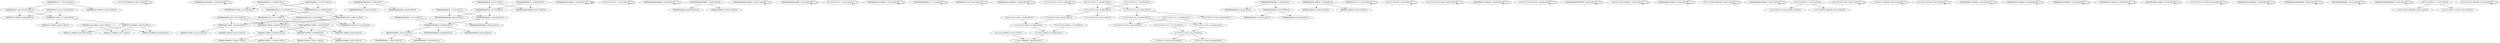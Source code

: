 digraph G {
    "000000001011100_2-16:379-LEN:15" -> "0000001011100010_4-20:20-LEN:16";
    "000000001011100_2-16:379-LEN:15" -> "00000010111000_4-17:381-LEN:14";
    "1111110110000100_4-20:11-LEN:16" -> "1111110110000100_4-20:11-LEN:16";
    "1000000001010000010_1-20:18-LEN:19" -> "1000000001010000010_1-20:18-LEN:19";
    "000000000001100_1-16:25-LEN:15" -> "000000000110001_4-19:33-LEN:15";
    "000000000001100_1-16:25-LEN:15" -> "000000000110000_4-18:935-LEN:15";
    "000000000001100_1-16:25-LEN:15" -> "0000000001100101_4-19:14-LEN:16";
    "00000000000000000_1-18:40-LEN:17" -> "000000000000010_5-20:14-LEN:15";
    "00000000000000000_1-18:40-LEN:17" -> "000000000000000_5-20:20-LEN:15";
    "00000000000110_1-15:18-LEN:14" -> "00000000001100_3-17:11-LEN:14";
    "00000000000110_1-15:18-LEN:14" -> "00000000001100_3-16:951-LEN:14";
    "00000000000000_2-15:518-LEN:14" -> "00000000000000000_3-20:14-LEN:17";
    "00000000000000_2-15:518-LEN:14" -> "00000000000000_3-16:518-LEN:14";
    "000000000001100001_1-19:18-LEN:18" -> "000000000001100001_1-19:18-LEN:18";
    "01011111101111_1-14:13-LEN:14" -> "01011111101111_1-14:13-LEN:14";
    "0000000000000000000_1-20:16-LEN:19" -> "0000000000000000000_1-20:16-LEN:19";
    "00000000000001_6-19:31-LEN:14" -> "00000000000011_7-20:13-LEN:14";
    "00000000000001_6-19:31-LEN:14" -> "00000000000010_7-20:16-LEN:14";
    "000000000000100001_1-19:34-LEN:18" -> "00000001000010_6-20:18-LEN:14";
    "000000000000100001_1-19:34-LEN:18" -> "00000001000011_6-20:11-LEN:14";
    "00000000000001000011_1-20:27-LEN:20" -> "00000000000001000011_1-20:27-LEN:20";
    "0000000000000000000_1-20:18-LEN:19" -> "0000000000000000000_1-20:18-LEN:19";
    "01111011101111_1-14:12-LEN:14" -> "01111011101111_1-14:12-LEN:14";
    "0000000000101100001_1-19:12-LEN:19" -> "0000000000101100001_1-19:12-LEN:19";
    "0000000000000000_1-17:12-LEN:16" -> "0000000000000000_1-17:12-LEN:16";
    "00000001100000_6-19:98-LEN:14" -> "00000011000001_7-20:17-LEN:14";
    "00000001100000_6-19:98-LEN:14" -> "00000011000000_7-20:23-LEN:14";
    "10000000101110000_1-18:15-LEN:17" -> "000010111000010_6-20:356-LEN:15";
    "10000000101110000_1-18:15-LEN:17" -> "00001011100000_6-19:13-LEN:14";
    "10000000101110000_1-18:15-LEN:17" -> "00001011100000_6-20:20-LEN:14";
    "00000001011100_2-16:11-LEN:14" -> "00000001011100_2-16:11-LEN:14";
    "000000000000000_4-18:505-LEN:15" -> "00000000000001_6-19:31-LEN:14";
    "000000000000000_4-18:505-LEN:15" -> "000000000000000_6-20:458-LEN:15";
    "000000000000000_4-18:505-LEN:15" -> "00000000000000_6-20:16-LEN:14";
    "00000000100011000010_1-20:23-LEN:20" -> "00000000100011000010_1-20:23-LEN:20";
    "00000000000011_1-14:896-LEN:14" -> "00000000000110_2-15:943-LEN:14";
    "00000000000011_1-14:896-LEN:14" -> "00000000000110001_2-19:18-LEN:17";
    "10000000000000_1-14:17-LEN:14" -> "00000000000000_2-15:518-LEN:14";
    "10000000000000_1-14:17-LEN:14" -> "000000000000000000_2-20:17-LEN:18";
    "11111111011111_2-16:11-LEN:14" -> "11111111011111_2-16:11-LEN:14";
    "111110111100010_5-19:285-LEN:15" -> "11101111000100_7-20:282-LEN:14";
    "000010000000110000_1-18:25-LEN:18" -> "00000001100000_6-19:98-LEN:14";
    "000010000000110000_1-18:25-LEN:18" -> "00000001100000_6-20:22-LEN:14";
    "000010000000110000_1-18:25-LEN:18" -> "00000001100001_6-19:818-LEN:14";
    "00000000000000000_1-18:92-LEN:17" -> "00000000000000_5-19:14-LEN:14";
    "00000000000000000_1-18:92-LEN:17" -> "00000000000001_5-19:74-LEN:14";
    "0010000000001100_1-16:14-LEN:16" -> "000000000110001_4-19:33-LEN:15";
    "0010000000001100_1-16:14-LEN:16" -> "000000000110000_4-18:935-LEN:15";
    "0010000000001100_1-16:14-LEN:16" -> "0000000001100101_4-19:14-LEN:16";
    "000000000110001_4-19:33-LEN:15" -> "00000001100010_6-20:17-LEN:14";
    "000000000110001_4-19:33-LEN:15" -> "00000001100011_6-20:13-LEN:14";
    "000000000001100001_1-19:39-LEN:18" -> "00000011000011_6-20:14-LEN:14";
    "000000000001100001_1-19:39-LEN:18" -> "00000011000010_6-20:16-LEN:14";
    "000000000000000_1-16:17-LEN:15" -> "000000000000000_4-18:505-LEN:15";
    "000000000000000_1-16:17-LEN:15" -> "0000000000000000_4-20:26-LEN:16";
    "10000000101110_1-15:11-LEN:14" -> "10000000101110_1-15:11-LEN:14";
    "01111111101100_1-14:13-LEN:14" -> "01111111101100_1-14:13-LEN:14";
    "01111111101111_1-14:487-LEN:14" -> "11111111011111_2-15:256-LEN:14";
    "01111111101111_1-14:487-LEN:14" -> "11111111011110_2-15:260-LEN:14";
    "11111111011111_2-15:256-LEN:14" -> "11111110111111_3-16:236-LEN:14";
    "11111111011111_2-15:256-LEN:14" -> "11111110111111010_3-20:26-LEN:17";
    "0111111110111111010_1-20:15-LEN:19" -> "0111111110111111010_1-20:15-LEN:19";
    "1000000001111000010_1-20:18-LEN:19" -> "1000000001111000010_1-20:18-LEN:19";
    "0111111110110111010_1-20:28-LEN:19" -> "0111111110110111010_1-20:28-LEN:19";
    "0111111101111111_1-17:18-LEN:16" -> "11111011111110_5-18:274-LEN:14";
    "00000000000000_1-15:11-LEN:14" -> "00000000000000000_3-20:14-LEN:17";
    "00000000000000_1-15:11-LEN:14" -> "00000000000000_3-16:518-LEN:14";
    "0111111101111000_1-17:14-LEN:16" -> "111110111100010_5-19:285-LEN:15";
    "11111101111000_4-17:280-LEN:14" -> "111110111100010_5-19:285-LEN:15";
    "0000000000000000000_1-20:14-LEN:19" -> "0000000000000000000_1-20:14-LEN:19";
    "00000010111000_4-17:381-LEN:14" -> "000001011100010_5-20:11-LEN:15";
    "00000010111000_4-17:381-LEN:14" -> "00000101110000_5-18:374-LEN:14";
    "0111111110111000100_1-20:21-LEN:19" -> "0111111110111000100_1-20:21-LEN:19";
    "000000000110000_4-18:935-LEN:15" -> "00000001100000_6-19:98-LEN:14";
    "000000000110000_4-18:935-LEN:15" -> "00000001100000_6-20:22-LEN:14";
    "000000000110000_4-18:935-LEN:15" -> "00000001100001_6-19:818-LEN:14";
    "000000000001100001_1-19:22-LEN:18" -> "000000000001100001_1-19:22-LEN:18";
    "10000000000011_1-14:37-LEN:14" -> "00000000000110_2-15:943-LEN:14";
    "10000000000011_1-14:37-LEN:14" -> "00000000000110001_2-19:18-LEN:17";
    "011111110111100_1-16:38-LEN:15" -> "11111101111000_4-17:280-LEN:14";
    "011111110111111_1-16:28-LEN:15" -> "1111110111111010_4-20:12-LEN:16";
    "011111110111111_1-16:28-LEN:15" -> "11111101111111_4-17:260-LEN:14";
    "000000000001100001_1-19:18-LEN:18" -> "000000000001100001_1-19:18-LEN:18";
    "11111110111111_3-16:236-LEN:14" -> "1111110111111010_4-20:12-LEN:16";
    "11111110111111_3-16:236-LEN:14" -> "11111101111111_4-17:260-LEN:14";
    "0111111110110000100_1-20:21-LEN:19" -> "0111111110110000100_1-20:21-LEN:19";
    "000000000000100000_1-18:13-LEN:18" -> "000000000000100000_1-18:13-LEN:18";
    "00000000001100_3-16:951-LEN:14" -> "000000000110001_4-19:33-LEN:15";
    "00000000001100_3-16:951-LEN:14" -> "000000000110000_4-18:935-LEN:15";
    "00000000001100_3-16:951-LEN:14" -> "0000000001100101_4-19:14-LEN:16";
    "01111111001111_1-14:27-LEN:14" -> "1111111001111111010_2-20:12-LEN:19";
    "01111111001111_1-14:27-LEN:14" -> "1111111001111000100_2-20:14-LEN:19";
    "011110110111100_1-16:11-LEN:15" -> "011110110111100_1-16:11-LEN:15";
    "11111101111111_4-17:260-LEN:14" -> "11111011111110_5-18:274-LEN:14";
    "00000000000110_2-15:943-LEN:14" -> "00000000001100_3-17:11-LEN:14";
    "00000000000110_2-15:943-LEN:14" -> "00000000001100_3-16:951-LEN:14";
    "11111111101111_1-14:25-LEN:14" -> "11111111011111_2-15:256-LEN:14";
    "11111111101111_1-14:25-LEN:14" -> "11111111011110_2-15:260-LEN:14";
    "1101101111000100_4-20:11-LEN:16" -> "1101101111000100_4-20:11-LEN:16";
    "1111101111011010_5-20:12-LEN:16" -> "1111101111011010_5-20:12-LEN:16";
    "00000000000000_1-14:504-LEN:14" -> "00000000000000_2-15:518-LEN:14";
    "00000000000000_1-14:504-LEN:14" -> "000000000000000000_2-20:17-LEN:18";
    "1000000000111000010_1-20:18-LEN:19" -> "1000000000111000010_1-20:18-LEN:19";
    "00000001100001_6-19:818-LEN:14" -> "00000011000010_7-20:417-LEN:14";
    "00000001100001_6-19:818-LEN:14" -> "00000011000011_7-20:381-LEN:14";
    "1000000001011000010_1-20:36-LEN:19" -> "1000000001011000010_1-20:36-LEN:19";
    "11111011111110_5-18:274-LEN:14" -> "111101111111010_6-20:262-LEN:15";
    "11111011111110_5-18:274-LEN:14" -> "11110111111100_6-20:13-LEN:14";
    "1000000001010000010_1-20:28-LEN:19" -> "1000000001010000010_1-20:28-LEN:19";
    "1000000001011000010_1-20:19-LEN:19" -> "1000000001011000010_1-20:19-LEN:19";
    "11111110111100_3-16:252-LEN:14" -> "11111101111000_4-17:280-LEN:14";
    "10000000010111_1-14:372-LEN:14" -> "000000001011100_2-16:379-LEN:15";
    "10000000010111_1-14:372-LEN:14" -> "000000001011100010_2-20:16-LEN:18";
    "000000010000110000_1-18:16-LEN:18" -> "000000010000110000_1-18:16-LEN:18";
    "00000000000000_3-16:518-LEN:14" -> "000000000000000_4-18:505-LEN:15";
    "00000000000000_3-16:518-LEN:14" -> "0000000000000000_4-20:26-LEN:16";
    "0111111110111111010_1-20:18-LEN:19" -> "0111111110111111010_1-20:18-LEN:19";
    "00000000000001_5-19:74-LEN:14" -> "00000000000011_6-20:31-LEN:14";
    "00000000000001_5-19:74-LEN:14" -> "00000000000010_6-20:40-LEN:14";
    "00000101110000_5-18:374-LEN:14" -> "000010111000010_6-20:356-LEN:15";
    "00000101110000_5-18:374-LEN:14" -> "00001011100000_6-19:13-LEN:14";
    "00000101110000_5-18:374-LEN:14" -> "00001011100000_6-20:20-LEN:14";
    "00000000010011000010_1-20:19-LEN:20" -> "00000000010011000010_1-20:19-LEN:20";
    "00000000100000000000_1-20:12-LEN:20" -> "00000000100000000000_1-20:12-LEN:20";
    "0000100000000000_1-16:12-LEN:16" -> "0000100000000000_1-16:12-LEN:16";
    "11111111011110_2-15:260-LEN:14" -> "11111110111101_3-16:11-LEN:14";
    "11111111011110_2-15:260-LEN:14" -> "11111110111100_3-16:252-LEN:14";
    "00000001000000000000_1-20:12-LEN:20" -> "00000001000000000000_1-20:12-LEN:20";
    "101110111100010_5-19:11-LEN:15" -> "11101111000100_7-20:282-LEN:14";
    "01111111100111_1-14:27-LEN:14" -> "1111111100111000100_2-20:15-LEN:19";
    "01111111100111_1-14:27-LEN:14" -> "1111111100111111010_2-20:14-LEN:19";
    "0111111110111000100_1-20:18-LEN:19" -> "0111111110111000100_1-20:18-LEN:19";
    "100000001011100_1-16:18-LEN:15" -> "0000001011100010_4-20:20-LEN:16";
    "100000001011100_1-16:18-LEN:15" -> "00000010111000_4-17:381-LEN:14";
}
